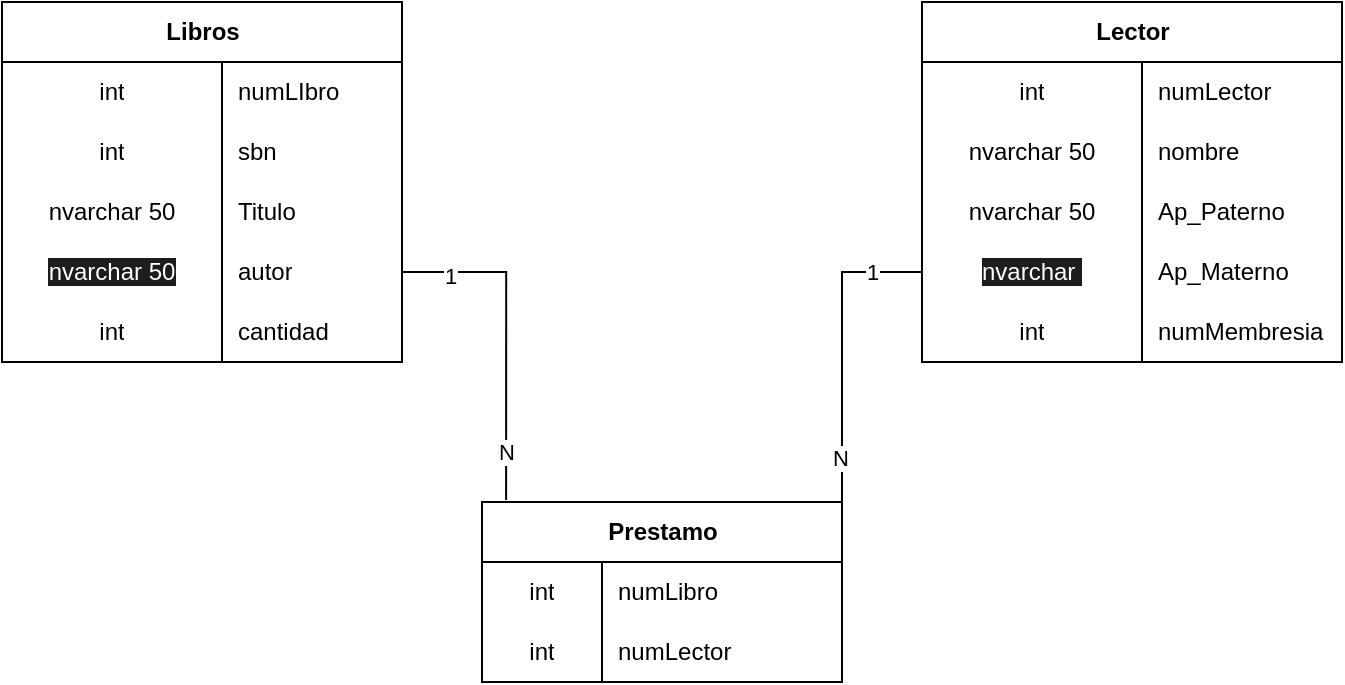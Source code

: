 <mxfile version="27.0.9">
  <diagram name="Página-1" id="sTu1YmqfVRR4_ILKBYZF">
    <mxGraphModel dx="872" dy="540" grid="1" gridSize="10" guides="1" tooltips="1" connect="1" arrows="1" fold="1" page="1" pageScale="1" pageWidth="827" pageHeight="1169" math="0" shadow="0">
      <root>
        <mxCell id="0" />
        <mxCell id="1" parent="0" />
        <mxCell id="emocEZMzAZXU2z9l2uGT-1" value="Libros" style="shape=table;startSize=30;container=1;collapsible=1;childLayout=tableLayout;fixedRows=1;rowLines=0;fontStyle=1;align=center;resizeLast=1;html=1;" vertex="1" parent="1">
          <mxGeometry x="40" y="70" width="200" height="180" as="geometry" />
        </mxCell>
        <mxCell id="emocEZMzAZXU2z9l2uGT-5" value="" style="shape=tableRow;horizontal=0;startSize=0;swimlaneHead=0;swimlaneBody=0;fillColor=none;collapsible=0;dropTarget=0;points=[[0,0.5],[1,0.5]];portConstraint=eastwest;top=0;left=0;right=0;bottom=0;" vertex="1" parent="emocEZMzAZXU2z9l2uGT-1">
          <mxGeometry y="30" width="200" height="30" as="geometry" />
        </mxCell>
        <mxCell id="emocEZMzAZXU2z9l2uGT-6" value="int" style="shape=partialRectangle;connectable=0;fillColor=none;top=0;left=0;bottom=0;right=0;editable=1;overflow=hidden;whiteSpace=wrap;html=1;" vertex="1" parent="emocEZMzAZXU2z9l2uGT-5">
          <mxGeometry width="110" height="30" as="geometry">
            <mxRectangle width="110" height="30" as="alternateBounds" />
          </mxGeometry>
        </mxCell>
        <mxCell id="emocEZMzAZXU2z9l2uGT-7" value="numLIbro" style="shape=partialRectangle;connectable=0;fillColor=none;top=0;left=0;bottom=0;right=0;align=left;spacingLeft=6;overflow=hidden;whiteSpace=wrap;html=1;" vertex="1" parent="emocEZMzAZXU2z9l2uGT-5">
          <mxGeometry x="110" width="90" height="30" as="geometry">
            <mxRectangle width="90" height="30" as="alternateBounds" />
          </mxGeometry>
        </mxCell>
        <mxCell id="emocEZMzAZXU2z9l2uGT-8" value="" style="shape=tableRow;horizontal=0;startSize=0;swimlaneHead=0;swimlaneBody=0;fillColor=none;collapsible=0;dropTarget=0;points=[[0,0.5],[1,0.5]];portConstraint=eastwest;top=0;left=0;right=0;bottom=0;" vertex="1" parent="emocEZMzAZXU2z9l2uGT-1">
          <mxGeometry y="60" width="200" height="30" as="geometry" />
        </mxCell>
        <mxCell id="emocEZMzAZXU2z9l2uGT-9" value="int" style="shape=partialRectangle;connectable=0;fillColor=none;top=0;left=0;bottom=0;right=0;editable=1;overflow=hidden;whiteSpace=wrap;html=1;" vertex="1" parent="emocEZMzAZXU2z9l2uGT-8">
          <mxGeometry width="110" height="30" as="geometry">
            <mxRectangle width="110" height="30" as="alternateBounds" />
          </mxGeometry>
        </mxCell>
        <mxCell id="emocEZMzAZXU2z9l2uGT-10" value="sbn" style="shape=partialRectangle;connectable=0;fillColor=none;top=0;left=0;bottom=0;right=0;align=left;spacingLeft=6;overflow=hidden;whiteSpace=wrap;html=1;" vertex="1" parent="emocEZMzAZXU2z9l2uGT-8">
          <mxGeometry x="110" width="90" height="30" as="geometry">
            <mxRectangle width="90" height="30" as="alternateBounds" />
          </mxGeometry>
        </mxCell>
        <mxCell id="emocEZMzAZXU2z9l2uGT-11" value="" style="shape=tableRow;horizontal=0;startSize=0;swimlaneHead=0;swimlaneBody=0;fillColor=none;collapsible=0;dropTarget=0;points=[[0,0.5],[1,0.5]];portConstraint=eastwest;top=0;left=0;right=0;bottom=0;" vertex="1" parent="emocEZMzAZXU2z9l2uGT-1">
          <mxGeometry y="90" width="200" height="30" as="geometry" />
        </mxCell>
        <mxCell id="emocEZMzAZXU2z9l2uGT-12" value="nvarchar 50" style="shape=partialRectangle;connectable=0;fillColor=none;top=0;left=0;bottom=0;right=0;editable=1;overflow=hidden;whiteSpace=wrap;html=1;" vertex="1" parent="emocEZMzAZXU2z9l2uGT-11">
          <mxGeometry width="110" height="30" as="geometry">
            <mxRectangle width="110" height="30" as="alternateBounds" />
          </mxGeometry>
        </mxCell>
        <mxCell id="emocEZMzAZXU2z9l2uGT-13" value="Titulo" style="shape=partialRectangle;connectable=0;fillColor=none;top=0;left=0;bottom=0;right=0;align=left;spacingLeft=6;overflow=hidden;whiteSpace=wrap;html=1;" vertex="1" parent="emocEZMzAZXU2z9l2uGT-11">
          <mxGeometry x="110" width="90" height="30" as="geometry">
            <mxRectangle width="90" height="30" as="alternateBounds" />
          </mxGeometry>
        </mxCell>
        <mxCell id="emocEZMzAZXU2z9l2uGT-14" style="shape=tableRow;horizontal=0;startSize=0;swimlaneHead=0;swimlaneBody=0;fillColor=none;collapsible=0;dropTarget=0;points=[[0,0.5],[1,0.5]];portConstraint=eastwest;top=0;left=0;right=0;bottom=0;" vertex="1" parent="emocEZMzAZXU2z9l2uGT-1">
          <mxGeometry y="120" width="200" height="30" as="geometry" />
        </mxCell>
        <mxCell id="emocEZMzAZXU2z9l2uGT-15" value="&lt;span style=&quot;color: rgb(255, 255, 255); font-family: Helvetica; font-size: 12px; font-style: normal; font-variant-ligatures: normal; font-variant-caps: normal; font-weight: 400; letter-spacing: normal; orphans: 2; text-align: center; text-indent: 0px; text-transform: none; widows: 2; word-spacing: 0px; -webkit-text-stroke-width: 0px; white-space: normal; background-color: rgb(27, 29, 30); text-decoration-thickness: initial; text-decoration-style: initial; text-decoration-color: initial; display: inline !important; float: none;&quot;&gt;nvarchar 50&lt;/span&gt;" style="shape=partialRectangle;connectable=0;fillColor=none;top=0;left=0;bottom=0;right=0;editable=1;overflow=hidden;whiteSpace=wrap;html=1;" vertex="1" parent="emocEZMzAZXU2z9l2uGT-14">
          <mxGeometry width="110" height="30" as="geometry">
            <mxRectangle width="110" height="30" as="alternateBounds" />
          </mxGeometry>
        </mxCell>
        <mxCell id="emocEZMzAZXU2z9l2uGT-16" value="autor" style="shape=partialRectangle;connectable=0;fillColor=none;top=0;left=0;bottom=0;right=0;align=left;spacingLeft=6;overflow=hidden;whiteSpace=wrap;html=1;" vertex="1" parent="emocEZMzAZXU2z9l2uGT-14">
          <mxGeometry x="110" width="90" height="30" as="geometry">
            <mxRectangle width="90" height="30" as="alternateBounds" />
          </mxGeometry>
        </mxCell>
        <mxCell id="emocEZMzAZXU2z9l2uGT-17" style="shape=tableRow;horizontal=0;startSize=0;swimlaneHead=0;swimlaneBody=0;fillColor=none;collapsible=0;dropTarget=0;points=[[0,0.5],[1,0.5]];portConstraint=eastwest;top=0;left=0;right=0;bottom=0;" vertex="1" parent="emocEZMzAZXU2z9l2uGT-1">
          <mxGeometry y="150" width="200" height="30" as="geometry" />
        </mxCell>
        <mxCell id="emocEZMzAZXU2z9l2uGT-18" value="int" style="shape=partialRectangle;connectable=0;fillColor=none;top=0;left=0;bottom=0;right=0;editable=1;overflow=hidden;whiteSpace=wrap;html=1;" vertex="1" parent="emocEZMzAZXU2z9l2uGT-17">
          <mxGeometry width="110" height="30" as="geometry">
            <mxRectangle width="110" height="30" as="alternateBounds" />
          </mxGeometry>
        </mxCell>
        <mxCell id="emocEZMzAZXU2z9l2uGT-19" value="cantidad" style="shape=partialRectangle;connectable=0;fillColor=none;top=0;left=0;bottom=0;right=0;align=left;spacingLeft=6;overflow=hidden;whiteSpace=wrap;html=1;" vertex="1" parent="emocEZMzAZXU2z9l2uGT-17">
          <mxGeometry x="110" width="90" height="30" as="geometry">
            <mxRectangle width="90" height="30" as="alternateBounds" />
          </mxGeometry>
        </mxCell>
        <mxCell id="emocEZMzAZXU2z9l2uGT-20" value="Lector" style="shape=table;startSize=30;container=1;collapsible=1;childLayout=tableLayout;fixedRows=1;rowLines=0;fontStyle=1;align=center;resizeLast=1;html=1;" vertex="1" parent="1">
          <mxGeometry x="500" y="70" width="210" height="180" as="geometry" />
        </mxCell>
        <mxCell id="emocEZMzAZXU2z9l2uGT-21" value="" style="shape=tableRow;horizontal=0;startSize=0;swimlaneHead=0;swimlaneBody=0;fillColor=none;collapsible=0;dropTarget=0;points=[[0,0.5],[1,0.5]];portConstraint=eastwest;top=0;left=0;right=0;bottom=0;" vertex="1" parent="emocEZMzAZXU2z9l2uGT-20">
          <mxGeometry y="30" width="210" height="30" as="geometry" />
        </mxCell>
        <mxCell id="emocEZMzAZXU2z9l2uGT-22" value="int" style="shape=partialRectangle;connectable=0;fillColor=none;top=0;left=0;bottom=0;right=0;editable=1;overflow=hidden;whiteSpace=wrap;html=1;" vertex="1" parent="emocEZMzAZXU2z9l2uGT-21">
          <mxGeometry width="110" height="30" as="geometry">
            <mxRectangle width="110" height="30" as="alternateBounds" />
          </mxGeometry>
        </mxCell>
        <mxCell id="emocEZMzAZXU2z9l2uGT-23" value="numLector" style="shape=partialRectangle;connectable=0;fillColor=none;top=0;left=0;bottom=0;right=0;align=left;spacingLeft=6;overflow=hidden;whiteSpace=wrap;html=1;" vertex="1" parent="emocEZMzAZXU2z9l2uGT-21">
          <mxGeometry x="110" width="100" height="30" as="geometry">
            <mxRectangle width="100" height="30" as="alternateBounds" />
          </mxGeometry>
        </mxCell>
        <mxCell id="emocEZMzAZXU2z9l2uGT-24" value="" style="shape=tableRow;horizontal=0;startSize=0;swimlaneHead=0;swimlaneBody=0;fillColor=none;collapsible=0;dropTarget=0;points=[[0,0.5],[1,0.5]];portConstraint=eastwest;top=0;left=0;right=0;bottom=0;" vertex="1" parent="emocEZMzAZXU2z9l2uGT-20">
          <mxGeometry y="60" width="210" height="30" as="geometry" />
        </mxCell>
        <mxCell id="emocEZMzAZXU2z9l2uGT-25" value="nvarchar 50" style="shape=partialRectangle;connectable=0;fillColor=none;top=0;left=0;bottom=0;right=0;editable=1;overflow=hidden;whiteSpace=wrap;html=1;" vertex="1" parent="emocEZMzAZXU2z9l2uGT-24">
          <mxGeometry width="110" height="30" as="geometry">
            <mxRectangle width="110" height="30" as="alternateBounds" />
          </mxGeometry>
        </mxCell>
        <mxCell id="emocEZMzAZXU2z9l2uGT-26" value="nombre" style="shape=partialRectangle;connectable=0;fillColor=none;top=0;left=0;bottom=0;right=0;align=left;spacingLeft=6;overflow=hidden;whiteSpace=wrap;html=1;" vertex="1" parent="emocEZMzAZXU2z9l2uGT-24">
          <mxGeometry x="110" width="100" height="30" as="geometry">
            <mxRectangle width="100" height="30" as="alternateBounds" />
          </mxGeometry>
        </mxCell>
        <mxCell id="emocEZMzAZXU2z9l2uGT-27" value="" style="shape=tableRow;horizontal=0;startSize=0;swimlaneHead=0;swimlaneBody=0;fillColor=none;collapsible=0;dropTarget=0;points=[[0,0.5],[1,0.5]];portConstraint=eastwest;top=0;left=0;right=0;bottom=0;" vertex="1" parent="emocEZMzAZXU2z9l2uGT-20">
          <mxGeometry y="90" width="210" height="30" as="geometry" />
        </mxCell>
        <mxCell id="emocEZMzAZXU2z9l2uGT-28" value="nvarchar 50" style="shape=partialRectangle;connectable=0;fillColor=none;top=0;left=0;bottom=0;right=0;editable=1;overflow=hidden;whiteSpace=wrap;html=1;" vertex="1" parent="emocEZMzAZXU2z9l2uGT-27">
          <mxGeometry width="110" height="30" as="geometry">
            <mxRectangle width="110" height="30" as="alternateBounds" />
          </mxGeometry>
        </mxCell>
        <mxCell id="emocEZMzAZXU2z9l2uGT-29" value="Ap_Paterno" style="shape=partialRectangle;connectable=0;fillColor=none;top=0;left=0;bottom=0;right=0;align=left;spacingLeft=6;overflow=hidden;whiteSpace=wrap;html=1;" vertex="1" parent="emocEZMzAZXU2z9l2uGT-27">
          <mxGeometry x="110" width="100" height="30" as="geometry">
            <mxRectangle width="100" height="30" as="alternateBounds" />
          </mxGeometry>
        </mxCell>
        <mxCell id="emocEZMzAZXU2z9l2uGT-30" style="shape=tableRow;horizontal=0;startSize=0;swimlaneHead=0;swimlaneBody=0;fillColor=none;collapsible=0;dropTarget=0;points=[[0,0.5],[1,0.5]];portConstraint=eastwest;top=0;left=0;right=0;bottom=0;" vertex="1" parent="emocEZMzAZXU2z9l2uGT-20">
          <mxGeometry y="120" width="210" height="30" as="geometry" />
        </mxCell>
        <mxCell id="emocEZMzAZXU2z9l2uGT-31" value="&lt;span style=&quot;color: rgb(255, 255, 255); font-family: Helvetica; font-size: 12px; font-style: normal; font-variant-ligatures: normal; font-variant-caps: normal; font-weight: 400; letter-spacing: normal; orphans: 2; text-align: center; text-indent: 0px; text-transform: none; widows: 2; word-spacing: 0px; -webkit-text-stroke-width: 0px; white-space: normal; background-color: rgb(27, 29, 30); text-decoration-thickness: initial; text-decoration-style: initial; text-decoration-color: initial; display: inline !important; float: none;&quot;&gt;nvarchar&amp;nbsp;&lt;/span&gt;" style="shape=partialRectangle;connectable=0;fillColor=none;top=0;left=0;bottom=0;right=0;editable=1;overflow=hidden;whiteSpace=wrap;html=1;" vertex="1" parent="emocEZMzAZXU2z9l2uGT-30">
          <mxGeometry width="110" height="30" as="geometry">
            <mxRectangle width="110" height="30" as="alternateBounds" />
          </mxGeometry>
        </mxCell>
        <mxCell id="emocEZMzAZXU2z9l2uGT-32" value="Ap_Materno" style="shape=partialRectangle;connectable=0;fillColor=none;top=0;left=0;bottom=0;right=0;align=left;spacingLeft=6;overflow=hidden;whiteSpace=wrap;html=1;" vertex="1" parent="emocEZMzAZXU2z9l2uGT-30">
          <mxGeometry x="110" width="100" height="30" as="geometry">
            <mxRectangle width="100" height="30" as="alternateBounds" />
          </mxGeometry>
        </mxCell>
        <mxCell id="emocEZMzAZXU2z9l2uGT-33" style="shape=tableRow;horizontal=0;startSize=0;swimlaneHead=0;swimlaneBody=0;fillColor=none;collapsible=0;dropTarget=0;points=[[0,0.5],[1,0.5]];portConstraint=eastwest;top=0;left=0;right=0;bottom=0;" vertex="1" parent="emocEZMzAZXU2z9l2uGT-20">
          <mxGeometry y="150" width="210" height="30" as="geometry" />
        </mxCell>
        <mxCell id="emocEZMzAZXU2z9l2uGT-34" value="int" style="shape=partialRectangle;connectable=0;fillColor=none;top=0;left=0;bottom=0;right=0;editable=1;overflow=hidden;whiteSpace=wrap;html=1;" vertex="1" parent="emocEZMzAZXU2z9l2uGT-33">
          <mxGeometry width="110" height="30" as="geometry">
            <mxRectangle width="110" height="30" as="alternateBounds" />
          </mxGeometry>
        </mxCell>
        <mxCell id="emocEZMzAZXU2z9l2uGT-35" value="numMembresia" style="shape=partialRectangle;connectable=0;fillColor=none;top=0;left=0;bottom=0;right=0;align=left;spacingLeft=6;overflow=hidden;whiteSpace=wrap;html=1;" vertex="1" parent="emocEZMzAZXU2z9l2uGT-33">
          <mxGeometry x="110" width="100" height="30" as="geometry">
            <mxRectangle width="100" height="30" as="alternateBounds" />
          </mxGeometry>
        </mxCell>
        <mxCell id="emocEZMzAZXU2z9l2uGT-48" value="Prestamo" style="shape=table;startSize=30;container=1;collapsible=1;childLayout=tableLayout;fixedRows=1;rowLines=0;fontStyle=1;align=center;resizeLast=1;html=1;" vertex="1" parent="1">
          <mxGeometry x="280" y="320" width="180" height="90" as="geometry" />
        </mxCell>
        <mxCell id="emocEZMzAZXU2z9l2uGT-52" value="" style="shape=tableRow;horizontal=0;startSize=0;swimlaneHead=0;swimlaneBody=0;fillColor=none;collapsible=0;dropTarget=0;points=[[0,0.5],[1,0.5]];portConstraint=eastwest;top=0;left=0;right=0;bottom=0;" vertex="1" parent="emocEZMzAZXU2z9l2uGT-48">
          <mxGeometry y="30" width="180" height="30" as="geometry" />
        </mxCell>
        <mxCell id="emocEZMzAZXU2z9l2uGT-53" value="int" style="shape=partialRectangle;connectable=0;fillColor=none;top=0;left=0;bottom=0;right=0;editable=1;overflow=hidden;whiteSpace=wrap;html=1;" vertex="1" parent="emocEZMzAZXU2z9l2uGT-52">
          <mxGeometry width="60" height="30" as="geometry">
            <mxRectangle width="60" height="30" as="alternateBounds" />
          </mxGeometry>
        </mxCell>
        <mxCell id="emocEZMzAZXU2z9l2uGT-54" value="numLibro" style="shape=partialRectangle;connectable=0;fillColor=none;top=0;left=0;bottom=0;right=0;align=left;spacingLeft=6;overflow=hidden;whiteSpace=wrap;html=1;" vertex="1" parent="emocEZMzAZXU2z9l2uGT-52">
          <mxGeometry x="60" width="120" height="30" as="geometry">
            <mxRectangle width="120" height="30" as="alternateBounds" />
          </mxGeometry>
        </mxCell>
        <mxCell id="emocEZMzAZXU2z9l2uGT-55" value="" style="shape=tableRow;horizontal=0;startSize=0;swimlaneHead=0;swimlaneBody=0;fillColor=none;collapsible=0;dropTarget=0;points=[[0,0.5],[1,0.5]];portConstraint=eastwest;top=0;left=0;right=0;bottom=0;" vertex="1" parent="emocEZMzAZXU2z9l2uGT-48">
          <mxGeometry y="60" width="180" height="30" as="geometry" />
        </mxCell>
        <mxCell id="emocEZMzAZXU2z9l2uGT-56" value="int" style="shape=partialRectangle;connectable=0;fillColor=none;top=0;left=0;bottom=0;right=0;editable=1;overflow=hidden;whiteSpace=wrap;html=1;" vertex="1" parent="emocEZMzAZXU2z9l2uGT-55">
          <mxGeometry width="60" height="30" as="geometry">
            <mxRectangle width="60" height="30" as="alternateBounds" />
          </mxGeometry>
        </mxCell>
        <mxCell id="emocEZMzAZXU2z9l2uGT-57" value="numLector" style="shape=partialRectangle;connectable=0;fillColor=none;top=0;left=0;bottom=0;right=0;align=left;spacingLeft=6;overflow=hidden;whiteSpace=wrap;html=1;" vertex="1" parent="emocEZMzAZXU2z9l2uGT-55">
          <mxGeometry x="60" width="120" height="30" as="geometry">
            <mxRectangle width="120" height="30" as="alternateBounds" />
          </mxGeometry>
        </mxCell>
        <mxCell id="emocEZMzAZXU2z9l2uGT-62" style="edgeStyle=orthogonalEdgeStyle;rounded=0;orthogonalLoop=1;jettySize=auto;html=1;exitX=1;exitY=0.5;exitDx=0;exitDy=0;entryX=0.067;entryY=-0.011;entryDx=0;entryDy=0;entryPerimeter=0;endArrow=none;startFill=0;" edge="1" parent="1" source="emocEZMzAZXU2z9l2uGT-14" target="emocEZMzAZXU2z9l2uGT-48">
          <mxGeometry relative="1" as="geometry" />
        </mxCell>
        <mxCell id="emocEZMzAZXU2z9l2uGT-65" value="N" style="edgeLabel;html=1;align=center;verticalAlign=middle;resizable=0;points=[];" vertex="1" connectable="0" parent="emocEZMzAZXU2z9l2uGT-62">
          <mxGeometry x="0.711" relative="1" as="geometry">
            <mxPoint as="offset" />
          </mxGeometry>
        </mxCell>
        <mxCell id="emocEZMzAZXU2z9l2uGT-66" value="1" style="edgeLabel;html=1;align=center;verticalAlign=middle;resizable=0;points=[];" vertex="1" connectable="0" parent="emocEZMzAZXU2z9l2uGT-62">
          <mxGeometry x="-0.711" y="-2" relative="1" as="geometry">
            <mxPoint as="offset" />
          </mxGeometry>
        </mxCell>
        <mxCell id="emocEZMzAZXU2z9l2uGT-63" style="edgeStyle=orthogonalEdgeStyle;rounded=0;orthogonalLoop=1;jettySize=auto;html=1;exitX=0;exitY=0.5;exitDx=0;exitDy=0;entryX=1;entryY=0;entryDx=0;entryDy=0;endArrow=none;startFill=0;" edge="1" parent="1" source="emocEZMzAZXU2z9l2uGT-30" target="emocEZMzAZXU2z9l2uGT-48">
          <mxGeometry relative="1" as="geometry" />
        </mxCell>
        <mxCell id="emocEZMzAZXU2z9l2uGT-64" value="N" style="edgeLabel;html=1;align=center;verticalAlign=middle;resizable=0;points=[];" vertex="1" connectable="0" parent="emocEZMzAZXU2z9l2uGT-63">
          <mxGeometry x="0.716" y="-1" relative="1" as="geometry">
            <mxPoint as="offset" />
          </mxGeometry>
        </mxCell>
        <mxCell id="emocEZMzAZXU2z9l2uGT-67" value="1" style="edgeLabel;html=1;align=center;verticalAlign=middle;resizable=0;points=[];" vertex="1" connectable="0" parent="emocEZMzAZXU2z9l2uGT-63">
          <mxGeometry x="-0.677" relative="1" as="geometry">
            <mxPoint as="offset" />
          </mxGeometry>
        </mxCell>
      </root>
    </mxGraphModel>
  </diagram>
</mxfile>
